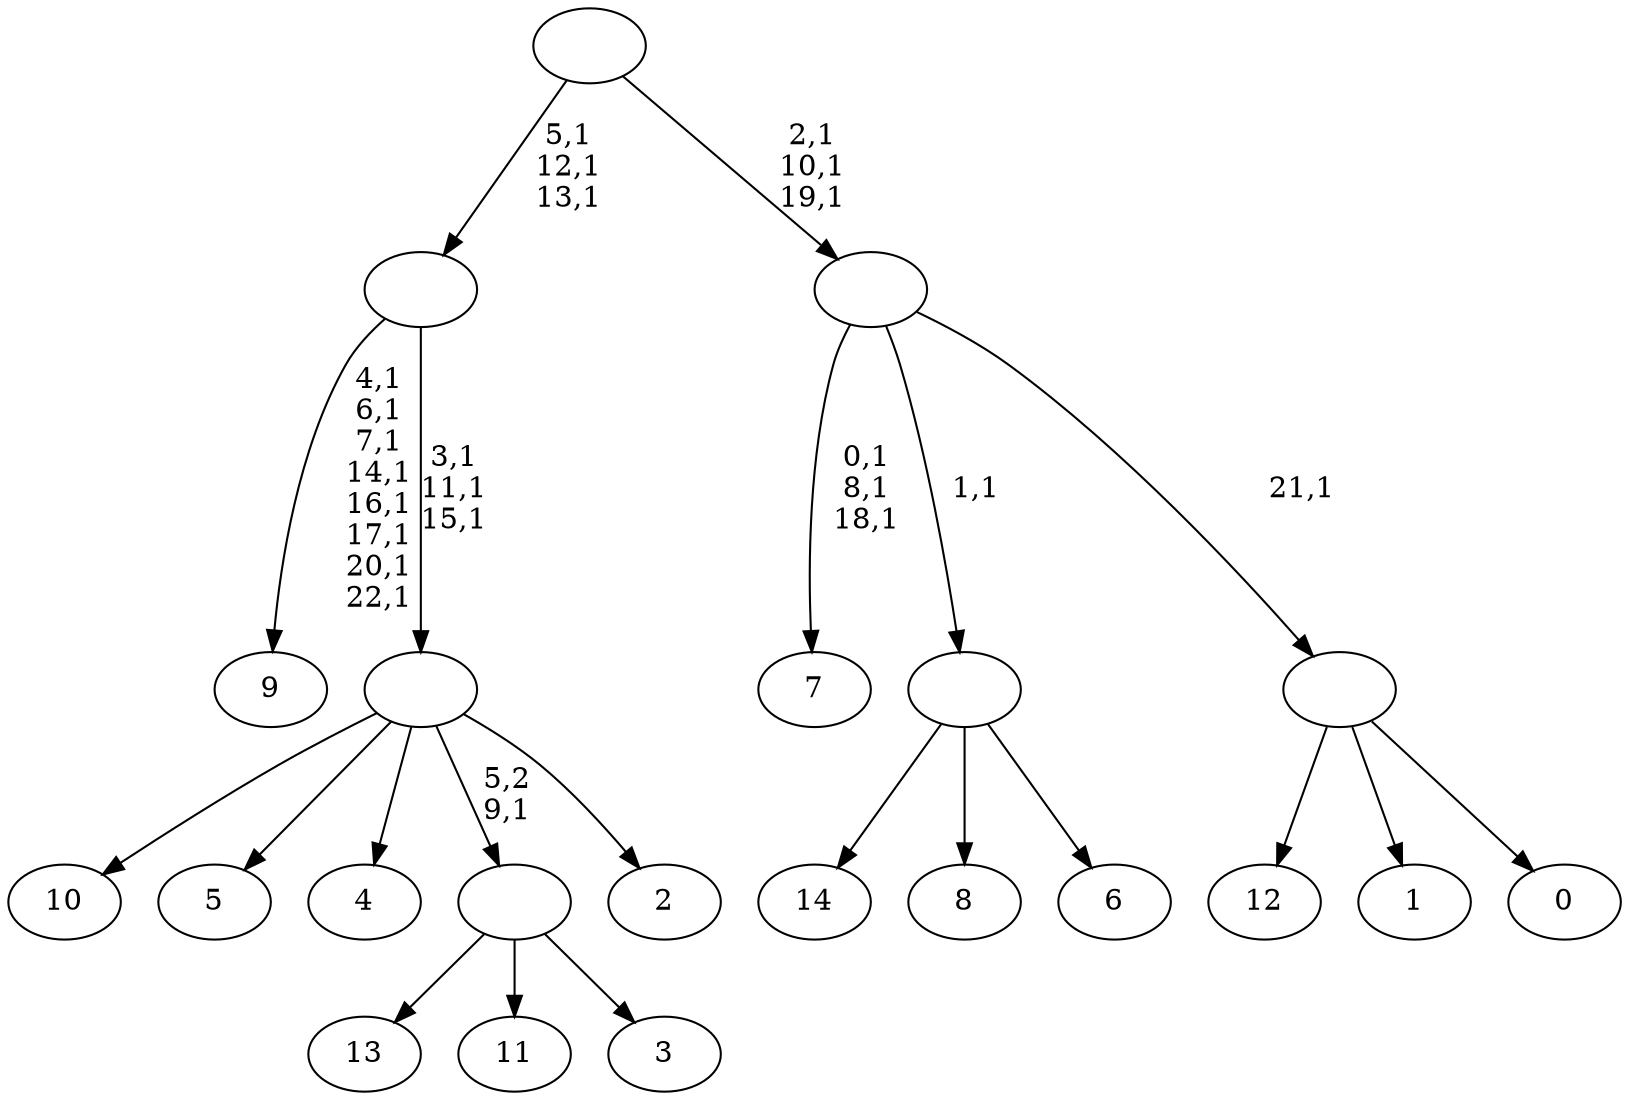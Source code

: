 digraph T {
	38 [label="14"]
	37 [label="13"]
	36 [label="12"]
	35 [label="11"]
	34 [label="10"]
	33 [label="9"]
	24 [label="8"]
	23 [label="7"]
	19 [label="6"]
	18 [label=""]
	17 [label="5"]
	16 [label="4"]
	15 [label="3"]
	14 [label=""]
	13 [label="2"]
	12 [label=""]
	9 [label=""]
	6 [label="1"]
	5 [label="0"]
	4 [label=""]
	3 [label=""]
	0 [label=""]
	18 -> 38 [label=""]
	18 -> 24 [label=""]
	18 -> 19 [label=""]
	14 -> 37 [label=""]
	14 -> 35 [label=""]
	14 -> 15 [label=""]
	12 -> 34 [label=""]
	12 -> 17 [label=""]
	12 -> 16 [label=""]
	12 -> 14 [label="5,2\n9,1"]
	12 -> 13 [label=""]
	9 -> 12 [label="3,1\n11,1\n15,1"]
	9 -> 33 [label="4,1\n6,1\n7,1\n14,1\n16,1\n17,1\n20,1\n22,1"]
	4 -> 36 [label=""]
	4 -> 6 [label=""]
	4 -> 5 [label=""]
	3 -> 23 [label="0,1\n8,1\n18,1"]
	3 -> 18 [label="1,1"]
	3 -> 4 [label="21,1"]
	0 -> 3 [label="2,1\n10,1\n19,1"]
	0 -> 9 [label="5,1\n12,1\n13,1"]
}
